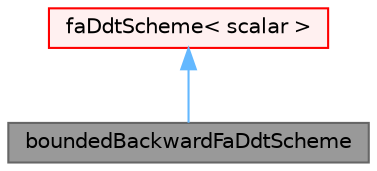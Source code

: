 digraph "boundedBackwardFaDdtScheme"
{
 // LATEX_PDF_SIZE
  bgcolor="transparent";
  edge [fontname=Helvetica,fontsize=10,labelfontname=Helvetica,labelfontsize=10];
  node [fontname=Helvetica,fontsize=10,shape=box,height=0.2,width=0.4];
  Node1 [id="Node000001",label="boundedBackwardFaDdtScheme",height=0.2,width=0.4,color="gray40", fillcolor="grey60", style="filled", fontcolor="black",tooltip=" "];
  Node2 -> Node1 [id="edge1_Node000001_Node000002",dir="back",color="steelblue1",style="solid",tooltip=" "];
  Node2 [id="Node000002",label="faDdtScheme\< scalar \>",height=0.2,width=0.4,color="red", fillcolor="#FFF0F0", style="filled",URL="$classFoam_1_1fa_1_1faDdtScheme.html",tooltip=" "];
}
